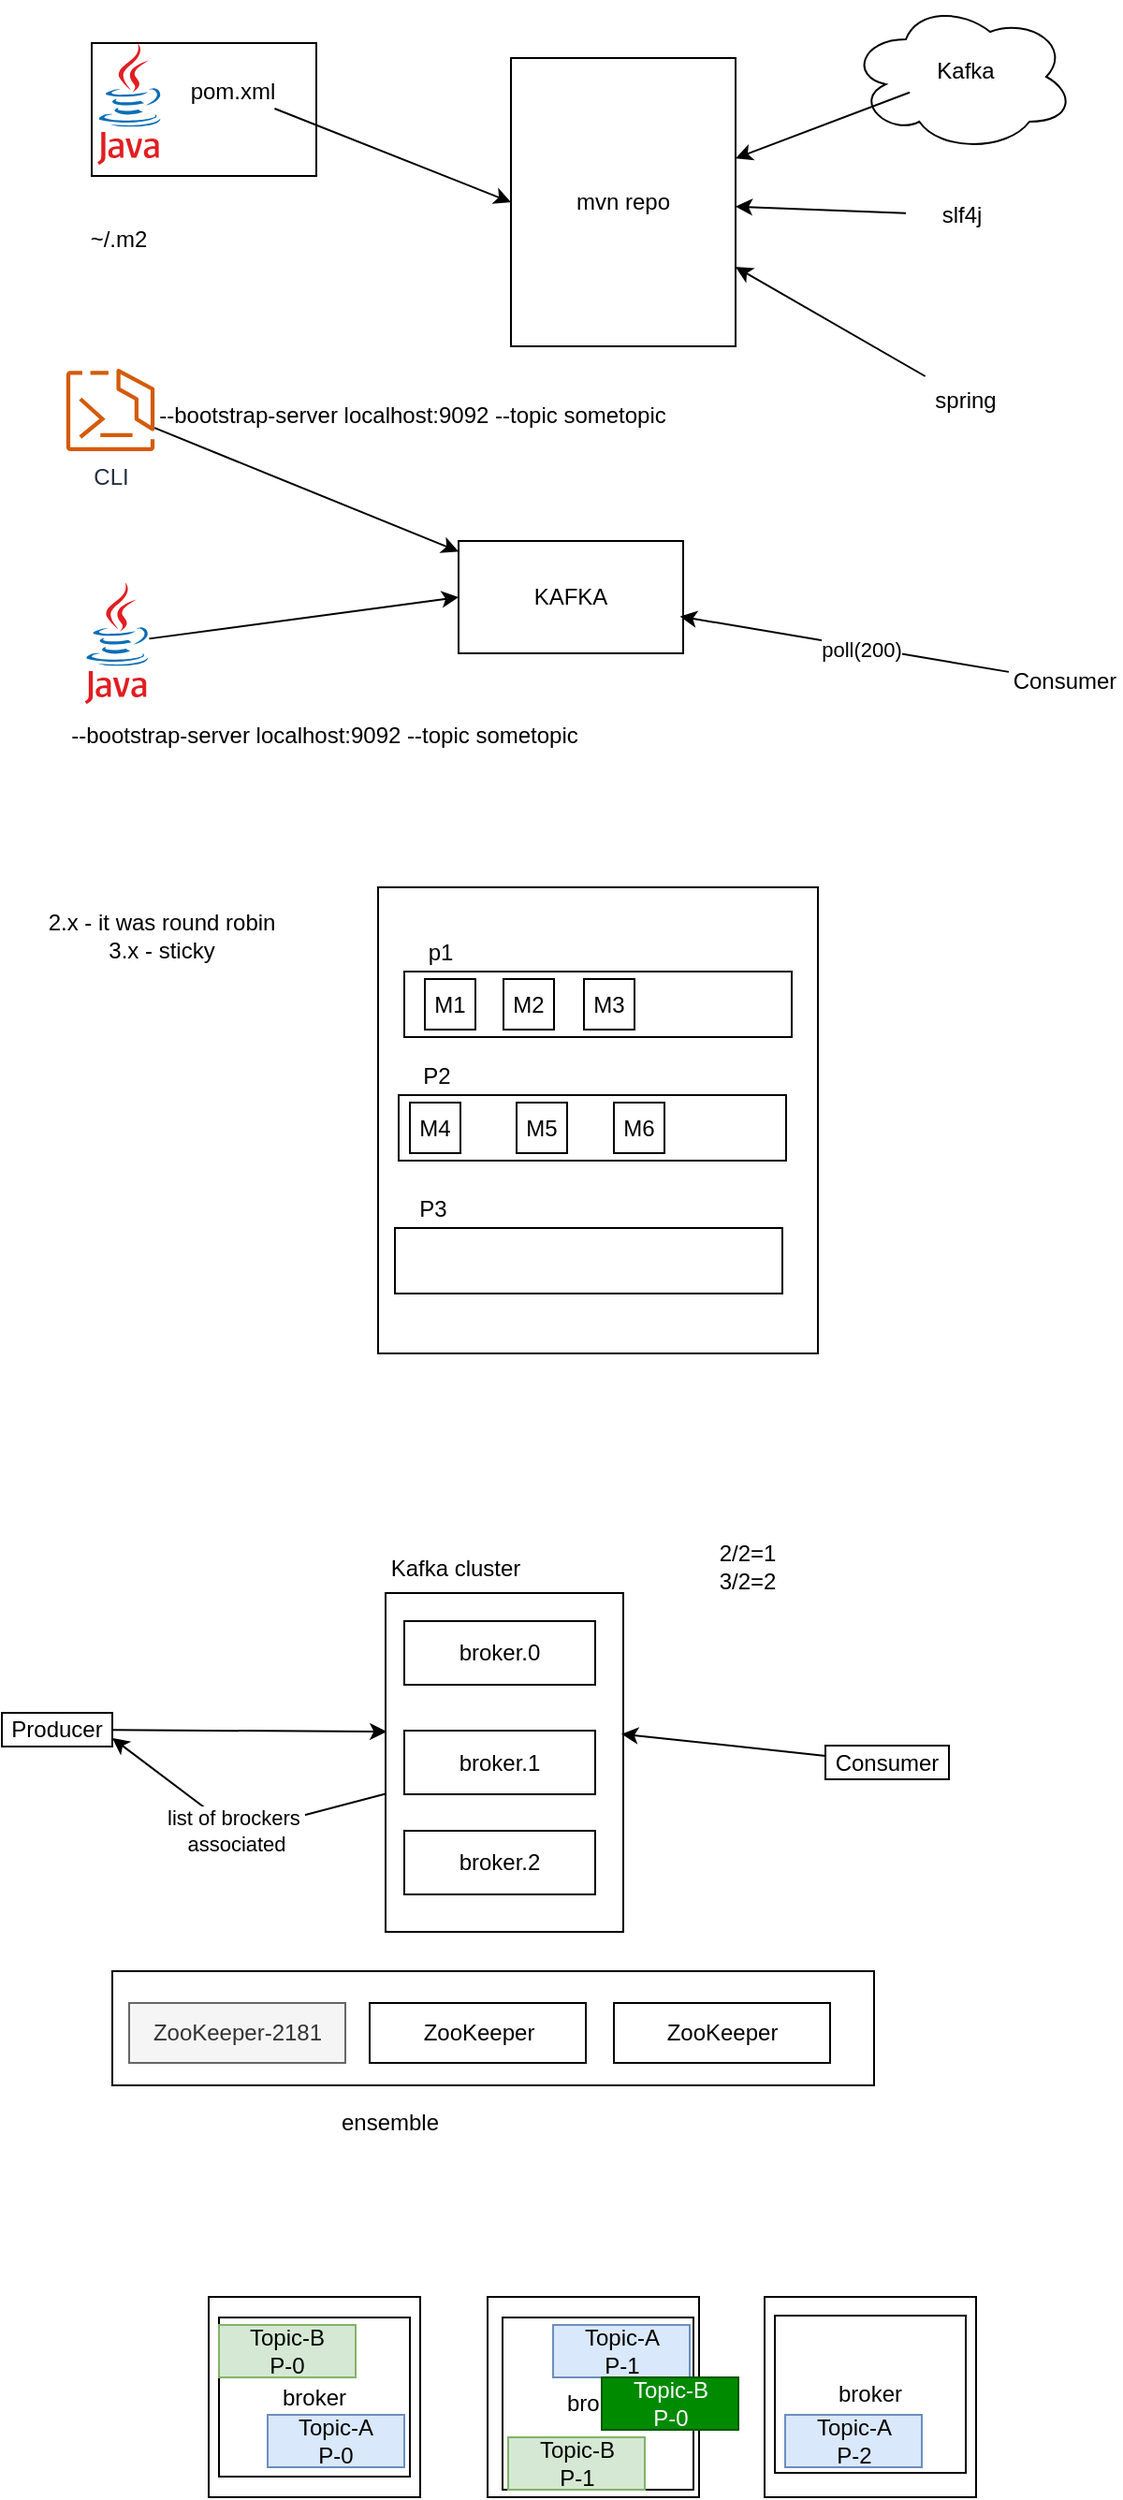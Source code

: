 <mxfile>
    <diagram id="RSoI5_dxBQeT9iJbh1LZ" name="Page-1">
        <mxGraphModel dx="1524" dy="688" grid="0" gridSize="10" guides="1" tooltips="1" connect="1" arrows="1" fold="1" page="0" pageScale="1" pageWidth="827" pageHeight="1169" math="0" shadow="0">
            <root>
                <mxCell id="0"/>
                <mxCell id="1" parent="0"/>
                <mxCell id="T1KtfOVuV3j0Ka0ul2gN-72" value="" style="rounded=0;whiteSpace=wrap;html=1;" parent="1" vertex="1">
                    <mxGeometry x="-582" y="714" width="407" height="61" as="geometry"/>
                </mxCell>
                <mxCell id="T1KtfOVuV3j0Ka0ul2gN-2" value="" style="rounded=0;whiteSpace=wrap;html=1;" parent="1" vertex="1">
                    <mxGeometry x="-593" y="-316" width="120" height="71" as="geometry"/>
                </mxCell>
                <mxCell id="T1KtfOVuV3j0Ka0ul2gN-1" value="" style="dashed=0;outlineConnect=0;html=1;align=center;labelPosition=center;verticalLabelPosition=bottom;verticalAlign=top;shape=mxgraph.weblogos.java" parent="1" vertex="1">
                    <mxGeometry x="-590" y="-316" width="34.4" height="65" as="geometry"/>
                </mxCell>
                <mxCell id="T1KtfOVuV3j0Ka0ul2gN-3" value="" style="ellipse;shape=cloud;whiteSpace=wrap;html=1;" parent="1" vertex="1">
                    <mxGeometry x="-188" y="-338" width="120" height="80" as="geometry"/>
                </mxCell>
                <mxCell id="T1KtfOVuV3j0Ka0ul2gN-9" style="rounded=0;orthogonalLoop=1;jettySize=auto;html=1;entryX=1;entryY=0.348;entryDx=0;entryDy=0;entryPerimeter=0;" parent="1" source="T1KtfOVuV3j0Ka0ul2gN-4" target="T1KtfOVuV3j0Ka0ul2gN-8" edge="1">
                    <mxGeometry relative="1" as="geometry"/>
                </mxCell>
                <mxCell id="T1KtfOVuV3j0Ka0ul2gN-4" value="Kafka" style="text;html=1;strokeColor=none;fillColor=none;align=center;verticalAlign=middle;whiteSpace=wrap;rounded=0;" parent="1" vertex="1">
                    <mxGeometry x="-156" y="-316" width="60" height="30" as="geometry"/>
                </mxCell>
                <mxCell id="T1KtfOVuV3j0Ka0ul2gN-10" style="edgeStyle=none;rounded=0;orthogonalLoop=1;jettySize=auto;html=1;" parent="1" source="T1KtfOVuV3j0Ka0ul2gN-5" target="T1KtfOVuV3j0Ka0ul2gN-8" edge="1">
                    <mxGeometry relative="1" as="geometry"/>
                </mxCell>
                <mxCell id="T1KtfOVuV3j0Ka0ul2gN-5" value="slf4j" style="text;html=1;strokeColor=none;fillColor=none;align=center;verticalAlign=middle;whiteSpace=wrap;rounded=0;" parent="1" vertex="1">
                    <mxGeometry x="-158" y="-239" width="60" height="30" as="geometry"/>
                </mxCell>
                <mxCell id="T1KtfOVuV3j0Ka0ul2gN-11" style="edgeStyle=none;rounded=0;orthogonalLoop=1;jettySize=auto;html=1;" parent="1" source="T1KtfOVuV3j0Ka0ul2gN-6" target="T1KtfOVuV3j0Ka0ul2gN-8" edge="1">
                    <mxGeometry relative="1" as="geometry"/>
                </mxCell>
                <mxCell id="T1KtfOVuV3j0Ka0ul2gN-6" value="spring" style="text;html=1;strokeColor=none;fillColor=none;align=center;verticalAlign=middle;whiteSpace=wrap;rounded=0;" parent="1" vertex="1">
                    <mxGeometry x="-156" y="-138" width="60" height="25" as="geometry"/>
                </mxCell>
                <mxCell id="T1KtfOVuV3j0Ka0ul2gN-8" value="mvn repo" style="rounded=0;whiteSpace=wrap;html=1;" parent="1" vertex="1">
                    <mxGeometry x="-369" y="-308" width="120" height="154" as="geometry"/>
                </mxCell>
                <mxCell id="T1KtfOVuV3j0Ka0ul2gN-14" style="edgeStyle=none;rounded=0;orthogonalLoop=1;jettySize=auto;html=1;entryX=0;entryY=0.5;entryDx=0;entryDy=0;" parent="1" source="T1KtfOVuV3j0Ka0ul2gN-12" target="T1KtfOVuV3j0Ka0ul2gN-8" edge="1">
                    <mxGeometry relative="1" as="geometry"/>
                </mxCell>
                <mxCell id="T1KtfOVuV3j0Ka0ul2gN-12" value="pom.xml" style="text;html=1;align=center;verticalAlign=middle;resizable=0;points=[];autosize=1;strokeColor=none;fillColor=none;" parent="1" vertex="1">
                    <mxGeometry x="-546" y="-299" width="56" height="18" as="geometry"/>
                </mxCell>
                <mxCell id="T1KtfOVuV3j0Ka0ul2gN-13" value="~/.m2" style="text;html=1;align=center;verticalAlign=middle;resizable=0;points=[];autosize=1;strokeColor=none;fillColor=none;" parent="1" vertex="1">
                    <mxGeometry x="-600" y="-220" width="41" height="18" as="geometry"/>
                </mxCell>
                <mxCell id="T1KtfOVuV3j0Ka0ul2gN-15" value="KAFKA" style="rounded=0;whiteSpace=wrap;html=1;" parent="1" vertex="1">
                    <mxGeometry x="-397" y="-50" width="120" height="60" as="geometry"/>
                </mxCell>
                <mxCell id="T1KtfOVuV3j0Ka0ul2gN-18" style="edgeStyle=none;rounded=0;orthogonalLoop=1;jettySize=auto;html=1;" parent="1" source="T1KtfOVuV3j0Ka0ul2gN-17" target="T1KtfOVuV3j0Ka0ul2gN-15" edge="1">
                    <mxGeometry relative="1" as="geometry"/>
                </mxCell>
                <mxCell id="T1KtfOVuV3j0Ka0ul2gN-17" value="CLI" style="sketch=0;outlineConnect=0;fontColor=#232F3E;gradientColor=none;fillColor=#D45B07;strokeColor=none;dashed=0;verticalLabelPosition=bottom;verticalAlign=top;align=center;html=1;fontSize=12;fontStyle=0;aspect=fixed;pointerEvents=1;shape=mxgraph.aws4.ecs_copilot_cli;" parent="1" vertex="1">
                    <mxGeometry x="-607" y="-142" width="48" height="44" as="geometry"/>
                </mxCell>
                <mxCell id="T1KtfOVuV3j0Ka0ul2gN-21" style="edgeStyle=none;rounded=0;orthogonalLoop=1;jettySize=auto;html=1;entryX=0;entryY=0.5;entryDx=0;entryDy=0;" parent="1" source="T1KtfOVuV3j0Ka0ul2gN-20" target="T1KtfOVuV3j0Ka0ul2gN-15" edge="1">
                    <mxGeometry relative="1" as="geometry"/>
                </mxCell>
                <mxCell id="T1KtfOVuV3j0Ka0ul2gN-20" value="" style="dashed=0;outlineConnect=0;html=1;align=center;labelPosition=center;verticalLabelPosition=bottom;verticalAlign=top;shape=mxgraph.weblogos.java" parent="1" vertex="1">
                    <mxGeometry x="-596.7" y="-28" width="34.4" height="65" as="geometry"/>
                </mxCell>
                <mxCell id="T1KtfOVuV3j0Ka0ul2gN-22" value="--bootstrap-server localhost:9092 --topic sometopic" style="text;html=1;align=center;verticalAlign=middle;resizable=0;points=[];autosize=1;strokeColor=none;fillColor=none;" parent="1" vertex="1">
                    <mxGeometry x="-562.3" y="-126" width="281" height="18" as="geometry"/>
                </mxCell>
                <mxCell id="T1KtfOVuV3j0Ka0ul2gN-23" value="--bootstrap-server localhost:9092 --topic sometopic" style="text;html=1;align=center;verticalAlign=middle;resizable=0;points=[];autosize=1;strokeColor=none;fillColor=none;" parent="1" vertex="1">
                    <mxGeometry x="-610" y="45" width="281" height="18" as="geometry"/>
                </mxCell>
                <mxCell id="T1KtfOVuV3j0Ka0ul2gN-30" value="" style="rounded=0;whiteSpace=wrap;html=1;" parent="1" vertex="1">
                    <mxGeometry x="-440" y="135" width="235" height="249" as="geometry"/>
                </mxCell>
                <mxCell id="T1KtfOVuV3j0Ka0ul2gN-31" value="" style="rounded=0;whiteSpace=wrap;html=1;" parent="1" vertex="1">
                    <mxGeometry x="-426" y="180" width="207" height="35" as="geometry"/>
                </mxCell>
                <mxCell id="T1KtfOVuV3j0Ka0ul2gN-32" value="p1" style="text;html=1;align=center;verticalAlign=middle;resizable=0;points=[];autosize=1;strokeColor=none;fillColor=none;" parent="1" vertex="1">
                    <mxGeometry x="-419" y="161" width="24" height="18" as="geometry"/>
                </mxCell>
                <mxCell id="T1KtfOVuV3j0Ka0ul2gN-33" value="" style="rounded=0;whiteSpace=wrap;html=1;" parent="1" vertex="1">
                    <mxGeometry x="-429" y="246" width="207" height="35" as="geometry"/>
                </mxCell>
                <mxCell id="T1KtfOVuV3j0Ka0ul2gN-34" value="P2" style="text;html=1;align=center;verticalAlign=middle;resizable=0;points=[];autosize=1;strokeColor=none;fillColor=none;" parent="1" vertex="1">
                    <mxGeometry x="-422" y="227" width="25" height="18" as="geometry"/>
                </mxCell>
                <mxCell id="T1KtfOVuV3j0Ka0ul2gN-35" value="" style="rounded=0;whiteSpace=wrap;html=1;" parent="1" vertex="1">
                    <mxGeometry x="-431" y="317" width="207" height="35" as="geometry"/>
                </mxCell>
                <mxCell id="T1KtfOVuV3j0Ka0ul2gN-36" value="P3" style="text;html=1;align=center;verticalAlign=middle;resizable=0;points=[];autosize=1;strokeColor=none;fillColor=none;" parent="1" vertex="1">
                    <mxGeometry x="-424" y="298" width="25" height="18" as="geometry"/>
                </mxCell>
                <mxCell id="T1KtfOVuV3j0Ka0ul2gN-24" value="M1" style="rounded=0;whiteSpace=wrap;html=1;" parent="1" vertex="1">
                    <mxGeometry x="-415" y="184" width="27" height="27" as="geometry"/>
                </mxCell>
                <mxCell id="T1KtfOVuV3j0Ka0ul2gN-25" value="M2" style="rounded=0;whiteSpace=wrap;html=1;" parent="1" vertex="1">
                    <mxGeometry x="-373" y="184" width="27" height="27" as="geometry"/>
                </mxCell>
                <mxCell id="T1KtfOVuV3j0Ka0ul2gN-26" value="M3" style="rounded=0;whiteSpace=wrap;html=1;" parent="1" vertex="1">
                    <mxGeometry x="-330" y="184" width="27" height="27" as="geometry"/>
                </mxCell>
                <mxCell id="T1KtfOVuV3j0Ka0ul2gN-27" value="M4" style="rounded=0;whiteSpace=wrap;html=1;" parent="1" vertex="1">
                    <mxGeometry x="-423" y="250" width="27" height="27" as="geometry"/>
                </mxCell>
                <mxCell id="T1KtfOVuV3j0Ka0ul2gN-28" value="M5" style="rounded=0;whiteSpace=wrap;html=1;" parent="1" vertex="1">
                    <mxGeometry x="-366" y="250" width="27" height="27" as="geometry"/>
                </mxCell>
                <mxCell id="T1KtfOVuV3j0Ka0ul2gN-29" value="M6" style="rounded=0;whiteSpace=wrap;html=1;" parent="1" vertex="1">
                    <mxGeometry x="-314" y="250" width="27" height="27" as="geometry"/>
                </mxCell>
                <mxCell id="T1KtfOVuV3j0Ka0ul2gN-39" value="2.x - it was round robin&lt;br&gt;3.x - sticky" style="text;html=1;align=center;verticalAlign=middle;resizable=0;points=[];autosize=1;strokeColor=none;fillColor=none;" parent="1" vertex="1">
                    <mxGeometry x="-622" y="145" width="132" height="32" as="geometry"/>
                </mxCell>
                <mxCell id="T1KtfOVuV3j0Ka0ul2gN-42" style="edgeStyle=none;rounded=0;orthogonalLoop=1;jettySize=auto;html=1;entryX=0.986;entryY=0.672;entryDx=0;entryDy=0;entryPerimeter=0;" parent="1" source="T1KtfOVuV3j0Ka0ul2gN-41" target="T1KtfOVuV3j0Ka0ul2gN-15" edge="1">
                    <mxGeometry relative="1" as="geometry"/>
                </mxCell>
                <mxCell id="T1KtfOVuV3j0Ka0ul2gN-43" value="poll(200)" style="edgeLabel;html=1;align=center;verticalAlign=middle;resizable=0;points=[];" parent="T1KtfOVuV3j0Ka0ul2gN-42" vertex="1" connectable="0">
                    <mxGeometry x="-0.095" y="1" relative="1" as="geometry">
                        <mxPoint as="offset"/>
                    </mxGeometry>
                </mxCell>
                <mxCell id="T1KtfOVuV3j0Ka0ul2gN-41" value="Consumer" style="text;html=1;strokeColor=none;fillColor=none;align=center;verticalAlign=middle;whiteSpace=wrap;rounded=0;" parent="1" vertex="1">
                    <mxGeometry x="-103" y="10" width="60" height="30" as="geometry"/>
                </mxCell>
                <mxCell id="T1KtfOVuV3j0Ka0ul2gN-64" value="list of brockers&amp;nbsp;&lt;br&gt;associated" style="edgeStyle=none;rounded=0;orthogonalLoop=1;jettySize=auto;html=1;entryX=1;entryY=0.75;entryDx=0;entryDy=0;" parent="1" source="T1KtfOVuV3j0Ka0ul2gN-44" target="T1KtfOVuV3j0Ka0ul2gN-46" edge="1">
                    <mxGeometry relative="1" as="geometry">
                        <Array as="points">
                            <mxPoint x="-515" y="640"/>
                        </Array>
                    </mxGeometry>
                </mxCell>
                <mxCell id="T1KtfOVuV3j0Ka0ul2gN-44" value="" style="rounded=0;whiteSpace=wrap;html=1;" parent="1" vertex="1">
                    <mxGeometry x="-436" y="512" width="127" height="181" as="geometry"/>
                </mxCell>
                <mxCell id="T1KtfOVuV3j0Ka0ul2gN-45" value="Kafka cluster" style="text;html=1;align=center;verticalAlign=middle;resizable=0;points=[];autosize=1;strokeColor=none;fillColor=none;" parent="1" vertex="1">
                    <mxGeometry x="-439" y="490" width="80" height="18" as="geometry"/>
                </mxCell>
                <mxCell id="T1KtfOVuV3j0Ka0ul2gN-47" style="edgeStyle=none;rounded=0;orthogonalLoop=1;jettySize=auto;html=1;entryX=0.005;entryY=0.409;entryDx=0;entryDy=0;entryPerimeter=0;" parent="1" source="T1KtfOVuV3j0Ka0ul2gN-46" target="T1KtfOVuV3j0Ka0ul2gN-44" edge="1">
                    <mxGeometry relative="1" as="geometry"/>
                </mxCell>
                <mxCell id="T1KtfOVuV3j0Ka0ul2gN-46" value="Producer" style="rounded=0;whiteSpace=wrap;html=1;" parent="1" vertex="1">
                    <mxGeometry x="-641" y="576" width="59" height="18" as="geometry"/>
                </mxCell>
                <mxCell id="T1KtfOVuV3j0Ka0ul2gN-48" value="broker.0" style="rounded=0;whiteSpace=wrap;html=1;" parent="1" vertex="1">
                    <mxGeometry x="-426" y="527" width="102" height="34" as="geometry"/>
                </mxCell>
                <mxCell id="T1KtfOVuV3j0Ka0ul2gN-50" style="edgeStyle=none;rounded=0;orthogonalLoop=1;jettySize=auto;html=1;entryX=0.992;entryY=0.416;entryDx=0;entryDy=0;entryPerimeter=0;" parent="1" source="T1KtfOVuV3j0Ka0ul2gN-49" target="T1KtfOVuV3j0Ka0ul2gN-44" edge="1">
                    <mxGeometry relative="1" as="geometry"/>
                </mxCell>
                <mxCell id="T1KtfOVuV3j0Ka0ul2gN-49" value="Consumer" style="rounded=0;whiteSpace=wrap;html=1;" parent="1" vertex="1">
                    <mxGeometry x="-201" y="593.5" width="66" height="18" as="geometry"/>
                </mxCell>
                <mxCell id="T1KtfOVuV3j0Ka0ul2gN-51" value="broker.1" style="rounded=0;whiteSpace=wrap;html=1;" parent="1" vertex="1">
                    <mxGeometry x="-426" y="585.5" width="102" height="34" as="geometry"/>
                </mxCell>
                <mxCell id="T1KtfOVuV3j0Ka0ul2gN-52" value="broker.2" style="rounded=0;whiteSpace=wrap;html=1;" parent="1" vertex="1">
                    <mxGeometry x="-426" y="639" width="102" height="34" as="geometry"/>
                </mxCell>
                <mxCell id="T1KtfOVuV3j0Ka0ul2gN-53" value="" style="rounded=0;whiteSpace=wrap;html=1;" parent="1" vertex="1">
                    <mxGeometry x="-530.5" y="888" width="113" height="107" as="geometry"/>
                </mxCell>
                <mxCell id="T1KtfOVuV3j0Ka0ul2gN-54" value="broker" style="rounded=0;whiteSpace=wrap;html=1;" parent="1" vertex="1">
                    <mxGeometry x="-525" y="899" width="102" height="85" as="geometry"/>
                </mxCell>
                <mxCell id="T1KtfOVuV3j0Ka0ul2gN-55" value="" style="rounded=0;whiteSpace=wrap;html=1;" parent="1" vertex="1">
                    <mxGeometry x="-381.5" y="888" width="113" height="107" as="geometry"/>
                </mxCell>
                <mxCell id="T1KtfOVuV3j0Ka0ul2gN-56" value="broker" style="rounded=0;whiteSpace=wrap;html=1;" parent="1" vertex="1">
                    <mxGeometry x="-373.5" y="899" width="102" height="92" as="geometry"/>
                </mxCell>
                <mxCell id="T1KtfOVuV3j0Ka0ul2gN-57" value="" style="rounded=0;whiteSpace=wrap;html=1;" parent="1" vertex="1">
                    <mxGeometry x="-233.5" y="888" width="113" height="107" as="geometry"/>
                </mxCell>
                <mxCell id="T1KtfOVuV3j0Ka0ul2gN-58" value="broker" style="rounded=0;whiteSpace=wrap;html=1;" parent="1" vertex="1">
                    <mxGeometry x="-228" y="898" width="102" height="84" as="geometry"/>
                </mxCell>
                <mxCell id="T1KtfOVuV3j0Ka0ul2gN-59" value="Topic-A&lt;br&gt;P-0" style="rounded=0;whiteSpace=wrap;html=1;fillColor=#dae8fc;strokeColor=#6c8ebf;" parent="1" vertex="1">
                    <mxGeometry x="-499" y="951" width="73" height="28" as="geometry"/>
                </mxCell>
                <mxCell id="T1KtfOVuV3j0Ka0ul2gN-60" value="Topic-A&lt;br&gt;P-1" style="rounded=0;whiteSpace=wrap;html=1;fillColor=#dae8fc;strokeColor=#6c8ebf;" parent="1" vertex="1">
                    <mxGeometry x="-346.5" y="903" width="73" height="28" as="geometry"/>
                </mxCell>
                <mxCell id="T1KtfOVuV3j0Ka0ul2gN-61" value="Topic-A&lt;br&gt;P-2" style="rounded=0;whiteSpace=wrap;html=1;fillColor=#dae8fc;strokeColor=#6c8ebf;" parent="1" vertex="1">
                    <mxGeometry x="-222.5" y="951" width="73" height="28" as="geometry"/>
                </mxCell>
                <mxCell id="T1KtfOVuV3j0Ka0ul2gN-62" value="Topic-B&lt;br&gt;P-0" style="rounded=0;whiteSpace=wrap;html=1;fillColor=#d5e8d4;strokeColor=#82b366;" parent="1" vertex="1">
                    <mxGeometry x="-525" y="903" width="73" height="28" as="geometry"/>
                </mxCell>
                <mxCell id="T1KtfOVuV3j0Ka0ul2gN-63" value="Topic-B&lt;br&gt;P-1" style="rounded=0;whiteSpace=wrap;html=1;fillColor=#d5e8d4;strokeColor=#82b366;" parent="1" vertex="1">
                    <mxGeometry x="-370.5" y="963" width="73" height="28" as="geometry"/>
                </mxCell>
                <mxCell id="T1KtfOVuV3j0Ka0ul2gN-65" value="Topic-B&lt;br&gt;P-0" style="rounded=0;whiteSpace=wrap;html=1;fillColor=#008a00;strokeColor=#005700;fontColor=#ffffff;" parent="1" vertex="1">
                    <mxGeometry x="-320.5" y="931" width="73" height="28" as="geometry"/>
                </mxCell>
                <mxCell id="T1KtfOVuV3j0Ka0ul2gN-66" value="2/2=1&lt;br&gt;3/2=2" style="text;html=1;align=center;verticalAlign=middle;resizable=0;points=[];autosize=1;strokeColor=none;fillColor=none;" parent="1" vertex="1">
                    <mxGeometry x="-264" y="482" width="41" height="32" as="geometry"/>
                </mxCell>
                <mxCell id="T1KtfOVuV3j0Ka0ul2gN-68" value="ZooKeeper" style="rounded=0;whiteSpace=wrap;html=1;" parent="1" vertex="1">
                    <mxGeometry x="-444.5" y="731" width="115.5" height="32" as="geometry"/>
                </mxCell>
                <mxCell id="T1KtfOVuV3j0Ka0ul2gN-70" value="ZooKeeper" style="rounded=0;whiteSpace=wrap;html=1;" parent="1" vertex="1">
                    <mxGeometry x="-314" y="731" width="115.5" height="32" as="geometry"/>
                </mxCell>
                <mxCell id="T1KtfOVuV3j0Ka0ul2gN-71" value="ZooKeeper-2181" style="rounded=0;whiteSpace=wrap;html=1;fillColor=#f5f5f5;fontColor=#333333;strokeColor=#666666;" parent="1" vertex="1">
                    <mxGeometry x="-573" y="731" width="115.5" height="32" as="geometry"/>
                </mxCell>
                <mxCell id="T1KtfOVuV3j0Ka0ul2gN-74" value="ensemble" style="text;html=1;align=center;verticalAlign=middle;resizable=0;points=[];autosize=1;strokeColor=none;fillColor=none;" parent="1" vertex="1">
                    <mxGeometry x="-465" y="786" width="62" height="18" as="geometry"/>
                </mxCell>
            </root>
        </mxGraphModel>
    </diagram>
</mxfile>